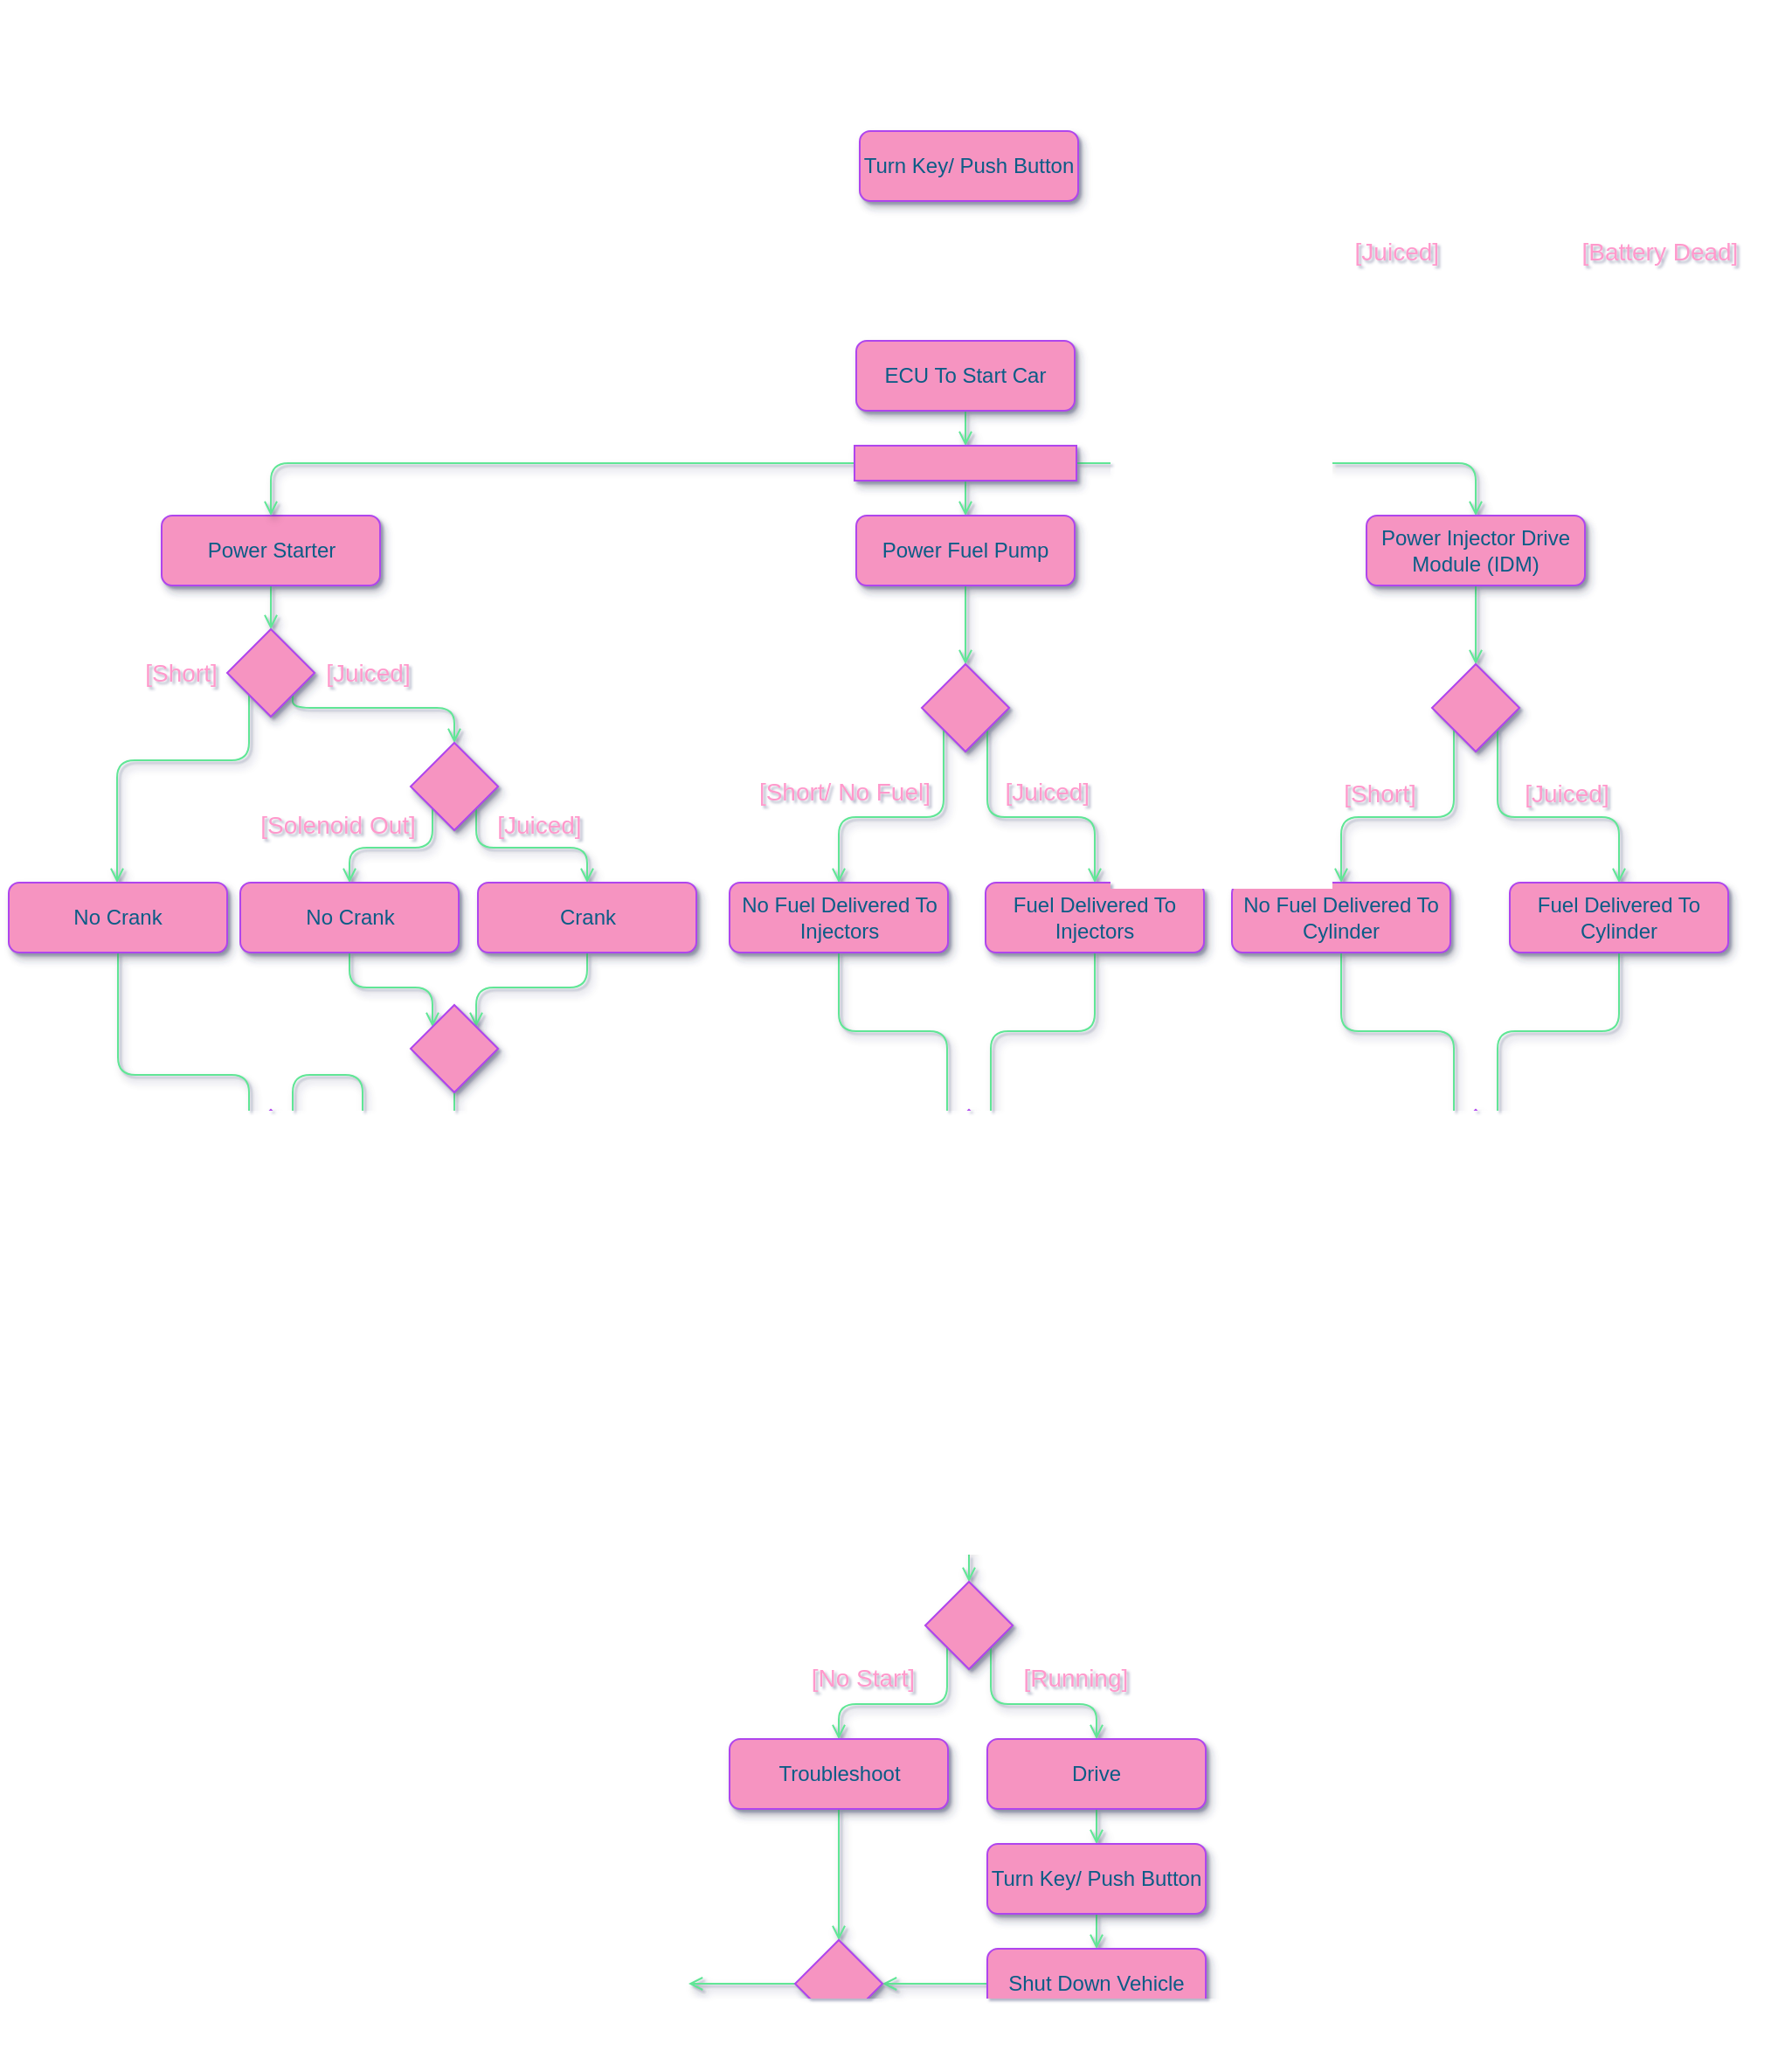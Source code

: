 <mxfile>
    <diagram id="Mc86kVZqUHED1tjQa2rH" name="Page-1">
        <mxGraphModel dx="1133" dy="757" grid="1" gridSize="10" guides="1" tooltips="1" connect="1" arrows="1" fold="1" page="1" pageScale="1" pageWidth="1200" pageHeight="1600" math="0" shadow="1">
            <root>
                <mxCell id="0"/>
                <mxCell id="1" parent="0"/>
                <mxCell id="87" style="edgeStyle=orthogonalEdgeStyle;rounded=0;orthogonalLoop=1;jettySize=auto;html=1;exitX=0.5;exitY=1;exitDx=0;exitDy=0;entryX=0.5;entryY=0;entryDx=0;entryDy=0;strokeColor=#60E696;fontColor=#095C86;endArrow=open;endFill=0;shadow=1;" parent="1" source="3" target="80" edge="1">
                    <mxGeometry relative="1" as="geometry"/>
                </mxCell>
                <mxCell id="3" value="" style="ellipse;whiteSpace=wrap;html=1;aspect=fixed;rounded=0;sketch=0;fontColor=#095C86;strokeColor=#AF45ED;fillColor=#F694C1;shadow=1;" parent="1" vertex="1">
                    <mxGeometry x="609.5" y="225" width="40" height="40" as="geometry"/>
                </mxCell>
                <mxCell id="6" value="" style="ellipse;whiteSpace=wrap;html=1;aspect=fixed;rounded=1;sketch=0;fontColor=#095C86;fillColor=none;strokeWidth=4;strokeColor=#AF45ED;shadow=1;" parent="1" vertex="1">
                    <mxGeometry x="430" y="1330" width="50" height="50" as="geometry"/>
                </mxCell>
                <mxCell id="7" value="" style="ellipse;whiteSpace=wrap;html=1;aspect=fixed;rounded=0;sketch=0;fontColor=#095C86;strokeColor=#AF45ED;fillColor=#F694C1;shadow=1;" parent="1" vertex="1">
                    <mxGeometry x="441" y="1341" width="28" height="28" as="geometry"/>
                </mxCell>
                <mxCell id="137" style="edgeStyle=orthogonalEdgeStyle;curved=0;rounded=1;sketch=0;orthogonalLoop=1;jettySize=auto;html=1;exitX=0;exitY=1;exitDx=0;exitDy=0;entryX=0.5;entryY=0;entryDx=0;entryDy=0;fontColor=#095C86;strokeColor=#60E696;fillColor=#F694C1;endArrow=open;endFill=0;shadow=1;" parent="1" source="10" target="88" edge="1">
                    <mxGeometry relative="1" as="geometry">
                        <Array as="points">
                            <mxPoint x="928" y="385"/>
                            <mxPoint x="628" y="385"/>
                        </Array>
                    </mxGeometry>
                </mxCell>
                <mxCell id="158" style="edgeStyle=orthogonalEdgeStyle;curved=0;rounded=1;sketch=0;orthogonalLoop=1;jettySize=auto;html=1;exitX=1;exitY=1;exitDx=0;exitDy=0;entryX=1;entryY=0;entryDx=0;entryDy=0;fontColor=#095C86;strokeColor=#60E696;fillColor=#F694C1;endArrow=open;endFill=0;shadow=1;" parent="1" source="10" target="157" edge="1">
                    <mxGeometry relative="1" as="geometry">
                        <Array as="points">
                            <mxPoint x="953" y="390"/>
                            <mxPoint x="1080" y="390"/>
                            <mxPoint x="1080" y="1005"/>
                            <mxPoint x="642" y="1005"/>
                        </Array>
                    </mxGeometry>
                </mxCell>
                <mxCell id="10" value="" style="rhombus;whiteSpace=wrap;html=1;rounded=0;sketch=0;fontColor=#095C86;strokeColor=#AF45ED;fillColor=#F694C1;shadow=1;" parent="1" vertex="1">
                    <mxGeometry x="915" y="335" width="50" height="50" as="geometry"/>
                </mxCell>
                <mxCell id="159" style="edgeStyle=orthogonalEdgeStyle;curved=0;rounded=1;sketch=0;orthogonalLoop=1;jettySize=auto;html=1;exitX=0.5;exitY=1;exitDx=0;exitDy=0;entryX=0;entryY=0;entryDx=0;entryDy=0;fontColor=#095C86;strokeColor=#60E696;fillColor=#F694C1;endArrow=open;endFill=0;shadow=1;" parent="1" source="78" target="157" edge="1">
                    <mxGeometry relative="1" as="geometry">
                        <Array as="points">
                            <mxPoint x="630" y="1005"/>
                            <mxPoint x="617" y="1005"/>
                        </Array>
                    </mxGeometry>
                </mxCell>
                <mxCell id="78" value="" style="rounded=0;whiteSpace=wrap;html=1;sketch=0;fontColor=#095C86;strokeColor=#AF45ED;fillColor=#F694C1;shadow=1;" parent="1" vertex="1">
                    <mxGeometry x="566" y="955" width="127" height="20" as="geometry"/>
                </mxCell>
                <mxCell id="136" style="edgeStyle=orthogonalEdgeStyle;curved=0;rounded=1;sketch=0;orthogonalLoop=1;jettySize=auto;html=1;exitX=1;exitY=0.5;exitDx=0;exitDy=0;entryX=0.5;entryY=0;entryDx=0;entryDy=0;fontColor=#095C86;strokeColor=#60E696;fillColor=#F694C1;endArrow=open;endFill=0;shadow=1;" parent="1" source="80" target="10" edge="1">
                    <mxGeometry relative="1" as="geometry"/>
                </mxCell>
                <mxCell id="80" value="Turn Key/ Push Button" style="rounded=1;whiteSpace=wrap;html=1;sketch=0;fontColor=#095C86;strokeColor=#AF45ED;fillColor=#F694C1;shadow=1;" parent="1" vertex="1">
                    <mxGeometry x="567" y="295" width="125" height="40" as="geometry"/>
                </mxCell>
                <mxCell id="107" style="edgeStyle=orthogonalEdgeStyle;curved=0;rounded=1;sketch=0;orthogonalLoop=1;jettySize=auto;html=1;exitX=0.5;exitY=1;exitDx=0;exitDy=0;entryX=0.5;entryY=0;entryDx=0;entryDy=0;fontColor=#095C86;strokeColor=#60E696;fillColor=#F694C1;endArrow=open;endFill=0;shadow=1;" parent="1" source="86" target="105" edge="1">
                    <mxGeometry relative="1" as="geometry"/>
                </mxCell>
                <mxCell id="86" value="Power Starter" style="rounded=1;whiteSpace=wrap;html=1;sketch=0;fontColor=#095C86;strokeColor=#AF45ED;fillColor=#F694C1;shadow=1;" parent="1" vertex="1">
                    <mxGeometry x="167.5" y="515" width="125" height="40" as="geometry"/>
                </mxCell>
                <mxCell id="91" style="edgeStyle=orthogonalEdgeStyle;curved=0;rounded=1;sketch=0;orthogonalLoop=1;jettySize=auto;html=1;exitX=0.5;exitY=1;exitDx=0;exitDy=0;entryX=0.5;entryY=0;entryDx=0;entryDy=0;fontColor=#095C86;strokeColor=#60E696;fillColor=#F694C1;endArrow=open;endFill=0;shadow=1;" parent="1" source="88" target="90" edge="1">
                    <mxGeometry relative="1" as="geometry"/>
                </mxCell>
                <mxCell id="88" value="ECU To Start Car" style="rounded=1;whiteSpace=wrap;html=1;sketch=0;fontColor=#095C86;strokeColor=#AF45ED;fillColor=#F694C1;shadow=1;" parent="1" vertex="1">
                    <mxGeometry x="565" y="415" width="125" height="40" as="geometry"/>
                </mxCell>
                <mxCell id="104" style="edgeStyle=orthogonalEdgeStyle;curved=0;rounded=1;sketch=0;orthogonalLoop=1;jettySize=auto;html=1;exitX=0;exitY=0.5;exitDx=0;exitDy=0;entryX=0.5;entryY=0;entryDx=0;entryDy=0;fontColor=#095C86;strokeColor=#60E696;fillColor=#F694C1;endArrow=open;endFill=0;shadow=1;" parent="1" source="90" target="86" edge="1">
                    <mxGeometry relative="1" as="geometry"/>
                </mxCell>
                <mxCell id="120" style="edgeStyle=orthogonalEdgeStyle;curved=0;rounded=1;sketch=0;orthogonalLoop=1;jettySize=auto;html=1;exitX=0.5;exitY=1;exitDx=0;exitDy=0;entryX=0.5;entryY=0;entryDx=0;entryDy=0;fontColor=#095C86;strokeColor=#60E696;fillColor=#F694C1;endArrow=open;endFill=0;shadow=1;" parent="1" source="90" target="102" edge="1">
                    <mxGeometry relative="1" as="geometry"/>
                </mxCell>
                <mxCell id="128" style="edgeStyle=orthogonalEdgeStyle;curved=0;rounded=1;sketch=0;orthogonalLoop=1;jettySize=auto;html=1;exitX=1;exitY=0.5;exitDx=0;exitDy=0;entryX=0.5;entryY=0;entryDx=0;entryDy=0;fontColor=#095C86;strokeColor=#60E696;fillColor=#F694C1;endArrow=open;endFill=0;shadow=1;" parent="1" source="90" target="103" edge="1">
                    <mxGeometry relative="1" as="geometry"/>
                </mxCell>
                <mxCell id="90" value="" style="rounded=0;whiteSpace=wrap;html=1;sketch=0;fontColor=#095C86;strokeColor=#AF45ED;fillColor=#F694C1;shadow=1;" parent="1" vertex="1">
                    <mxGeometry x="564" y="475" width="127" height="20" as="geometry"/>
                </mxCell>
                <mxCell id="97" value="&lt;font color=&quot;#ff99cc&quot; style=&quot;font-size: 14px&quot;&gt;[Juiced]&amp;nbsp; &amp;nbsp; &amp;nbsp; &amp;nbsp; &amp;nbsp; &amp;nbsp; &amp;nbsp; &amp;nbsp; &amp;nbsp; &amp;nbsp; &amp;nbsp;[Battery Dead]&lt;/font&gt;" style="text;html=1;strokeColor=none;fillColor=none;align=center;verticalAlign=middle;whiteSpace=wrap;rounded=0;sketch=0;fontColor=#095C86;shadow=1;" parent="1" vertex="1">
                    <mxGeometry x="830" y="354" width="260" height="20" as="geometry"/>
                </mxCell>
                <mxCell id="122" style="edgeStyle=orthogonalEdgeStyle;curved=0;rounded=1;sketch=0;orthogonalLoop=1;jettySize=auto;html=1;exitX=0.5;exitY=1;exitDx=0;exitDy=0;entryX=0.5;entryY=0;entryDx=0;entryDy=0;fontColor=#095C86;strokeColor=#60E696;fillColor=#F694C1;endArrow=open;endFill=0;shadow=1;" parent="1" source="102" target="121" edge="1">
                    <mxGeometry relative="1" as="geometry"/>
                </mxCell>
                <mxCell id="102" value="Power Fuel Pump" style="rounded=1;whiteSpace=wrap;html=1;sketch=0;fontColor=#095C86;strokeColor=#AF45ED;fillColor=#F694C1;shadow=1;" parent="1" vertex="1">
                    <mxGeometry x="565" y="515" width="125" height="40" as="geometry"/>
                </mxCell>
                <mxCell id="131" style="edgeStyle=orthogonalEdgeStyle;curved=0;rounded=1;sketch=0;orthogonalLoop=1;jettySize=auto;html=1;exitX=0.5;exitY=1;exitDx=0;exitDy=0;entryX=0.5;entryY=0;entryDx=0;entryDy=0;fontColor=#095C86;strokeColor=#60E696;fillColor=#F694C1;endArrow=open;endFill=0;shadow=1;" parent="1" source="103" target="129" edge="1">
                    <mxGeometry relative="1" as="geometry"/>
                </mxCell>
                <mxCell id="103" value="Power Injector Drive Module (IDM)" style="rounded=1;whiteSpace=wrap;html=1;sketch=0;fontColor=#095C86;strokeColor=#AF45ED;fillColor=#F694C1;shadow=1;" parent="1" vertex="1">
                    <mxGeometry x="857" y="515" width="125" height="40" as="geometry"/>
                </mxCell>
                <mxCell id="112" style="edgeStyle=orthogonalEdgeStyle;curved=0;rounded=1;sketch=0;orthogonalLoop=1;jettySize=auto;html=1;exitX=0;exitY=1;exitDx=0;exitDy=0;fontColor=#095C86;strokeColor=#60E696;fillColor=#F694C1;endArrow=open;endFill=0;shadow=1;" parent="1" source="105" target="110" edge="1">
                    <mxGeometry relative="1" as="geometry">
                        <Array as="points">
                            <mxPoint x="218" y="655"/>
                            <mxPoint x="142" y="655"/>
                        </Array>
                    </mxGeometry>
                </mxCell>
                <mxCell id="113" style="edgeStyle=orthogonalEdgeStyle;curved=0;rounded=1;sketch=0;orthogonalLoop=1;jettySize=auto;html=1;exitX=1;exitY=1;exitDx=0;exitDy=0;entryX=0.5;entryY=0;entryDx=0;entryDy=0;fontColor=#095C86;strokeColor=#60E696;fillColor=#F694C1;endArrow=open;endFill=0;shadow=1;" parent="1" source="105" target="106" edge="1">
                    <mxGeometry relative="1" as="geometry">
                        <Array as="points">
                            <mxPoint x="242" y="625"/>
                            <mxPoint x="335" y="625"/>
                        </Array>
                    </mxGeometry>
                </mxCell>
                <mxCell id="105" value="" style="rhombus;whiteSpace=wrap;html=1;rounded=0;sketch=0;fontColor=#095C86;strokeColor=#AF45ED;fillColor=#F694C1;shadow=1;" parent="1" vertex="1">
                    <mxGeometry x="205" y="580" width="50" height="50" as="geometry"/>
                </mxCell>
                <mxCell id="118" style="edgeStyle=orthogonalEdgeStyle;curved=0;rounded=1;sketch=0;orthogonalLoop=1;jettySize=auto;html=1;exitX=1;exitY=1;exitDx=0;exitDy=0;entryX=0.5;entryY=0;entryDx=0;entryDy=0;fontColor=#095C86;strokeColor=#60E696;fillColor=#F694C1;endArrow=open;endFill=0;shadow=1;" parent="1" source="106" target="117" edge="1">
                    <mxGeometry relative="1" as="geometry">
                        <Array as="points">
                            <mxPoint x="348" y="705"/>
                            <mxPoint x="411" y="705"/>
                        </Array>
                    </mxGeometry>
                </mxCell>
                <mxCell id="119" style="edgeStyle=orthogonalEdgeStyle;curved=0;rounded=1;sketch=0;orthogonalLoop=1;jettySize=auto;html=1;exitX=0;exitY=1;exitDx=0;exitDy=0;entryX=0.5;entryY=0;entryDx=0;entryDy=0;fontColor=#095C86;strokeColor=#60E696;fillColor=#F694C1;endArrow=open;endFill=0;shadow=1;" parent="1" source="106" target="115" edge="1">
                    <mxGeometry relative="1" as="geometry">
                        <Array as="points">
                            <mxPoint x="322" y="705"/>
                            <mxPoint x="275" y="705"/>
                        </Array>
                    </mxGeometry>
                </mxCell>
                <mxCell id="106" value="" style="rhombus;whiteSpace=wrap;html=1;rounded=0;sketch=0;fontColor=#095C86;strokeColor=#AF45ED;fillColor=#F694C1;shadow=1;" parent="1" vertex="1">
                    <mxGeometry x="310" y="645" width="50" height="50" as="geometry"/>
                </mxCell>
                <mxCell id="108" value="&lt;font color=&quot;#ff99cc&quot; style=&quot;font-size: 14px&quot;&gt;[Short]&amp;nbsp; &amp;nbsp; &amp;nbsp; &amp;nbsp; &amp;nbsp; &amp;nbsp; &amp;nbsp; &amp;nbsp; [Juiced]&lt;/font&gt;" style="text;html=1;strokeColor=none;fillColor=none;align=center;verticalAlign=middle;whiteSpace=wrap;rounded=0;sketch=0;fontColor=#095C86;shadow=1;" parent="1" vertex="1">
                    <mxGeometry x="129" y="595" width="210" height="20" as="geometry"/>
                </mxCell>
                <mxCell id="147" style="edgeStyle=orthogonalEdgeStyle;curved=0;rounded=1;sketch=0;orthogonalLoop=1;jettySize=auto;html=1;exitX=0.5;exitY=1;exitDx=0;exitDy=0;entryX=0;entryY=0;entryDx=0;entryDy=0;fontColor=#095C86;strokeColor=#60E696;fillColor=#F694C1;endArrow=open;endFill=0;shadow=1;" parent="1" source="110" target="143" edge="1">
                    <mxGeometry relative="1" as="geometry">
                        <Array as="points">
                            <mxPoint x="142" y="835"/>
                            <mxPoint x="218" y="835"/>
                        </Array>
                    </mxGeometry>
                </mxCell>
                <mxCell id="110" value="No Crank" style="rounded=1;whiteSpace=wrap;html=1;sketch=0;fontColor=#095C86;strokeColor=#AF45ED;fillColor=#F694C1;shadow=1;" parent="1" vertex="1">
                    <mxGeometry x="80" y="725" width="125" height="40" as="geometry"/>
                </mxCell>
                <mxCell id="114" value="&lt;font color=&quot;#ff99cc&quot; style=&quot;font-size: 14px&quot;&gt;[Solenoid Out]&amp;nbsp; &amp;nbsp; &amp;nbsp; &amp;nbsp; &amp;nbsp; &amp;nbsp; [Juiced]&lt;/font&gt;" style="text;html=1;strokeColor=none;fillColor=none;align=center;verticalAlign=middle;whiteSpace=wrap;rounded=0;sketch=0;fontColor=#095C86;shadow=1;" parent="1" vertex="1">
                    <mxGeometry x="210.5" y="682" width="210" height="20" as="geometry"/>
                </mxCell>
                <mxCell id="142" style="edgeStyle=orthogonalEdgeStyle;curved=0;rounded=1;sketch=0;orthogonalLoop=1;jettySize=auto;html=1;exitX=0.5;exitY=1;exitDx=0;exitDy=0;entryX=0;entryY=0;entryDx=0;entryDy=0;fontColor=#095C86;strokeColor=#60E696;fillColor=#F694C1;endArrow=open;endFill=0;shadow=1;" parent="1" source="115" target="140" edge="1">
                    <mxGeometry relative="1" as="geometry"/>
                </mxCell>
                <mxCell id="115" value="No Crank" style="rounded=1;whiteSpace=wrap;html=1;sketch=0;fontColor=#095C86;strokeColor=#AF45ED;fillColor=#F694C1;shadow=1;" parent="1" vertex="1">
                    <mxGeometry x="212.5" y="725" width="125" height="40" as="geometry"/>
                </mxCell>
                <mxCell id="141" style="edgeStyle=orthogonalEdgeStyle;curved=0;rounded=1;sketch=0;orthogonalLoop=1;jettySize=auto;html=1;exitX=0.5;exitY=1;exitDx=0;exitDy=0;entryX=1;entryY=0;entryDx=0;entryDy=0;fontColor=#095C86;strokeColor=#60E696;fillColor=#F694C1;endArrow=open;endFill=0;shadow=1;" parent="1" source="117" target="140" edge="1">
                    <mxGeometry relative="1" as="geometry"/>
                </mxCell>
                <mxCell id="117" value="Crank" style="rounded=1;whiteSpace=wrap;html=1;sketch=0;fontColor=#095C86;strokeColor=#AF45ED;fillColor=#F694C1;shadow=1;" parent="1" vertex="1">
                    <mxGeometry x="348.5" y="725" width="125" height="40" as="geometry"/>
                </mxCell>
                <mxCell id="126" style="edgeStyle=orthogonalEdgeStyle;curved=0;rounded=1;sketch=0;orthogonalLoop=1;jettySize=auto;html=1;exitX=0;exitY=1;exitDx=0;exitDy=0;fontColor=#095C86;strokeColor=#60E696;fillColor=#F694C1;endArrow=open;endFill=0;shadow=1;" parent="1" source="121" target="124" edge="1">
                    <mxGeometry relative="1" as="geometry"/>
                </mxCell>
                <mxCell id="127" style="edgeStyle=orthogonalEdgeStyle;curved=0;rounded=1;sketch=0;orthogonalLoop=1;jettySize=auto;html=1;exitX=1;exitY=1;exitDx=0;exitDy=0;entryX=0.5;entryY=0;entryDx=0;entryDy=0;fontColor=#095C86;strokeColor=#60E696;fillColor=#F694C1;endArrow=open;endFill=0;shadow=1;" parent="1" source="121" target="125" edge="1">
                    <mxGeometry relative="1" as="geometry"/>
                </mxCell>
                <mxCell id="121" value="" style="rhombus;whiteSpace=wrap;html=1;rounded=0;sketch=0;fontColor=#095C86;strokeColor=#AF45ED;fillColor=#F694C1;shadow=1;" parent="1" vertex="1">
                    <mxGeometry x="602.5" y="600" width="50" height="50" as="geometry"/>
                </mxCell>
                <mxCell id="123" value="&lt;font color=&quot;#ff99cc&quot; style=&quot;font-size: 14px&quot;&gt;[Short/ No Fuel]&amp;nbsp; &amp;nbsp; &amp;nbsp; &amp;nbsp; &amp;nbsp; &amp;nbsp;[Juiced]&lt;/font&gt;" style="text;html=1;strokeColor=none;fillColor=none;align=center;verticalAlign=middle;whiteSpace=wrap;rounded=0;sketch=0;fontColor=#095C86;shadow=1;" parent="1" vertex="1">
                    <mxGeometry x="489" y="663" width="230" height="20" as="geometry"/>
                </mxCell>
                <mxCell id="150" style="edgeStyle=orthogonalEdgeStyle;curved=0;rounded=1;sketch=0;orthogonalLoop=1;jettySize=auto;html=1;exitX=0.5;exitY=1;exitDx=0;exitDy=0;entryX=0;entryY=0;entryDx=0;entryDy=0;fontColor=#095C86;strokeColor=#60E696;fillColor=#F694C1;endArrow=open;endFill=0;shadow=1;" parent="1" source="124" target="148" edge="1">
                    <mxGeometry relative="1" as="geometry"/>
                </mxCell>
                <mxCell id="124" value="No Fuel Delivered To Injectors" style="rounded=1;whiteSpace=wrap;html=1;sketch=0;fontColor=#095C86;strokeColor=#AF45ED;fillColor=#F694C1;shadow=1;" parent="1" vertex="1">
                    <mxGeometry x="492.5" y="725" width="125" height="40" as="geometry"/>
                </mxCell>
                <mxCell id="151" style="edgeStyle=orthogonalEdgeStyle;curved=0;rounded=1;sketch=0;orthogonalLoop=1;jettySize=auto;html=1;exitX=0.5;exitY=1;exitDx=0;exitDy=0;entryX=1;entryY=0;entryDx=0;entryDy=0;fontColor=#095C86;strokeColor=#60E696;fillColor=#F694C1;endArrow=open;endFill=0;shadow=1;" parent="1" source="125" target="148" edge="1">
                    <mxGeometry relative="1" as="geometry"/>
                </mxCell>
                <mxCell id="125" value="Fuel Delivered To Injectors" style="rounded=1;whiteSpace=wrap;html=1;sketch=0;fontColor=#095C86;strokeColor=#AF45ED;fillColor=#F694C1;shadow=1;" parent="1" vertex="1">
                    <mxGeometry x="639" y="725" width="125" height="40" as="geometry"/>
                </mxCell>
                <mxCell id="138" style="edgeStyle=orthogonalEdgeStyle;curved=0;rounded=1;sketch=0;orthogonalLoop=1;jettySize=auto;html=1;exitX=0;exitY=1;exitDx=0;exitDy=0;fontColor=#095C86;strokeColor=#60E696;fillColor=#F694C1;endArrow=open;endFill=0;shadow=1;" parent="1" source="129" target="132" edge="1">
                    <mxGeometry relative="1" as="geometry"/>
                </mxCell>
                <mxCell id="139" style="edgeStyle=orthogonalEdgeStyle;curved=0;rounded=1;sketch=0;orthogonalLoop=1;jettySize=auto;html=1;exitX=1;exitY=1;exitDx=0;exitDy=0;fontColor=#095C86;strokeColor=#60E696;fillColor=#F694C1;endArrow=open;endFill=0;shadow=1;" parent="1" source="129" target="133" edge="1">
                    <mxGeometry relative="1" as="geometry"/>
                </mxCell>
                <mxCell id="129" value="" style="rhombus;whiteSpace=wrap;html=1;rounded=0;sketch=0;fontColor=#095C86;strokeColor=#AF45ED;fillColor=#F694C1;shadow=1;" parent="1" vertex="1">
                    <mxGeometry x="894.5" y="600" width="50" height="50" as="geometry"/>
                </mxCell>
                <mxCell id="130" value="&lt;font color=&quot;#ff99cc&quot; style=&quot;font-size: 14px&quot;&gt;[Short]&amp;nbsp; &amp;nbsp; &amp;nbsp; &amp;nbsp; &amp;nbsp; &amp;nbsp; &amp;nbsp; &amp;nbsp; [Juiced]&lt;/font&gt;" style="text;html=1;strokeColor=none;fillColor=none;align=center;verticalAlign=middle;whiteSpace=wrap;rounded=0;sketch=0;fontColor=#095C86;shadow=1;" parent="1" vertex="1">
                    <mxGeometry x="814.5" y="664" width="210" height="20" as="geometry"/>
                </mxCell>
                <mxCell id="152" style="edgeStyle=orthogonalEdgeStyle;curved=0;rounded=1;sketch=0;orthogonalLoop=1;jettySize=auto;html=1;exitX=0.5;exitY=1;exitDx=0;exitDy=0;entryX=0;entryY=0;entryDx=0;entryDy=0;fontColor=#095C86;strokeColor=#60E696;fillColor=#F694C1;endArrow=open;endFill=0;shadow=1;" parent="1" source="132" target="149" edge="1">
                    <mxGeometry relative="1" as="geometry"/>
                </mxCell>
                <mxCell id="132" value="No Fuel Delivered To Cylinder" style="rounded=1;whiteSpace=wrap;html=1;sketch=0;fontColor=#095C86;strokeColor=#AF45ED;fillColor=#F694C1;shadow=1;" parent="1" vertex="1">
                    <mxGeometry x="780" y="725" width="125" height="40" as="geometry"/>
                </mxCell>
                <mxCell id="153" style="edgeStyle=orthogonalEdgeStyle;curved=0;rounded=1;sketch=0;orthogonalLoop=1;jettySize=auto;html=1;exitX=0.5;exitY=1;exitDx=0;exitDy=0;entryX=1;entryY=0;entryDx=0;entryDy=0;fontColor=#095C86;strokeColor=#60E696;fillColor=#F694C1;endArrow=open;endFill=0;shadow=1;" parent="1" source="133" target="149" edge="1">
                    <mxGeometry relative="1" as="geometry"/>
                </mxCell>
                <mxCell id="133" value="Fuel Delivered To Cylinder" style="rounded=1;whiteSpace=wrap;html=1;sketch=0;fontColor=#095C86;strokeColor=#AF45ED;fillColor=#F694C1;shadow=1;" parent="1" vertex="1">
                    <mxGeometry x="939" y="725" width="125" height="40" as="geometry"/>
                </mxCell>
                <mxCell id="146" style="edgeStyle=orthogonalEdgeStyle;curved=0;rounded=1;sketch=0;orthogonalLoop=1;jettySize=auto;html=1;exitX=0.5;exitY=1;exitDx=0;exitDy=0;entryX=1;entryY=0;entryDx=0;entryDy=0;fontColor=#095C86;strokeColor=#60E696;fillColor=#F694C1;endArrow=open;endFill=0;shadow=1;" parent="1" source="140" target="143" edge="1">
                    <mxGeometry relative="1" as="geometry"/>
                </mxCell>
                <mxCell id="140" value="" style="rhombus;whiteSpace=wrap;html=1;rounded=0;sketch=0;fontColor=#095C86;strokeColor=#AF45ED;fillColor=#F694C1;shadow=1;" parent="1" vertex="1">
                    <mxGeometry x="310" y="795" width="50" height="50" as="geometry"/>
                </mxCell>
                <mxCell id="156" style="edgeStyle=orthogonalEdgeStyle;curved=0;rounded=1;sketch=0;orthogonalLoop=1;jettySize=auto;html=1;exitX=0.5;exitY=1;exitDx=0;exitDy=0;entryX=0;entryY=0.5;entryDx=0;entryDy=0;fontColor=#095C86;strokeColor=#60E696;fillColor=#F694C1;endArrow=open;endFill=0;shadow=1;" parent="1" source="143" target="78" edge="1">
                    <mxGeometry relative="1" as="geometry"/>
                </mxCell>
                <mxCell id="143" value="" style="rhombus;whiteSpace=wrap;html=1;rounded=0;sketch=0;fontColor=#095C86;strokeColor=#AF45ED;fillColor=#F694C1;shadow=1;" parent="1" vertex="1">
                    <mxGeometry x="205" y="855" width="50" height="50" as="geometry"/>
                </mxCell>
                <mxCell id="154" style="edgeStyle=orthogonalEdgeStyle;curved=0;rounded=1;sketch=0;orthogonalLoop=1;jettySize=auto;html=1;exitX=0.5;exitY=1;exitDx=0;exitDy=0;entryX=0.5;entryY=0;entryDx=0;entryDy=0;fontColor=#095C86;strokeColor=#60E696;fillColor=#F694C1;endArrow=open;endFill=0;shadow=1;" parent="1" source="148" target="78" edge="1">
                    <mxGeometry relative="1" as="geometry"/>
                </mxCell>
                <mxCell id="148" value="" style="rhombus;whiteSpace=wrap;html=1;rounded=0;sketch=0;fontColor=#095C86;strokeColor=#AF45ED;fillColor=#F694C1;shadow=1;" parent="1" vertex="1">
                    <mxGeometry x="604.5" y="855" width="50" height="50" as="geometry"/>
                </mxCell>
                <mxCell id="155" style="edgeStyle=orthogonalEdgeStyle;curved=0;rounded=1;sketch=0;orthogonalLoop=1;jettySize=auto;html=1;exitX=0.5;exitY=1;exitDx=0;exitDy=0;entryX=1;entryY=0.5;entryDx=0;entryDy=0;fontColor=#095C86;strokeColor=#60E696;fillColor=#F694C1;endArrow=open;endFill=0;shadow=1;" parent="1" source="149" target="78" edge="1">
                    <mxGeometry relative="1" as="geometry"/>
                </mxCell>
                <mxCell id="149" value="" style="rhombus;whiteSpace=wrap;html=1;rounded=0;sketch=0;fontColor=#095C86;strokeColor=#AF45ED;fillColor=#F694C1;shadow=1;" parent="1" vertex="1">
                    <mxGeometry x="894.5" y="855" width="50" height="50" as="geometry"/>
                </mxCell>
                <mxCell id="161" style="edgeStyle=orthogonalEdgeStyle;curved=0;rounded=1;sketch=0;orthogonalLoop=1;jettySize=auto;html=1;exitX=0.5;exitY=1;exitDx=0;exitDy=0;entryX=0.5;entryY=0;entryDx=0;entryDy=0;fontColor=#095C86;strokeColor=#60E696;fillColor=#F694C1;endArrow=open;endFill=0;shadow=1;" parent="1" source="157" target="160" edge="1">
                    <mxGeometry relative="1" as="geometry"/>
                </mxCell>
                <mxCell id="157" value="" style="rhombus;whiteSpace=wrap;html=1;rounded=0;sketch=0;fontColor=#095C86;strokeColor=#AF45ED;fillColor=#F694C1;shadow=1;" parent="1" vertex="1">
                    <mxGeometry x="604.5" y="1055" width="50" height="50" as="geometry"/>
                </mxCell>
                <mxCell id="165" style="edgeStyle=orthogonalEdgeStyle;curved=0;rounded=1;sketch=0;orthogonalLoop=1;jettySize=auto;html=1;exitX=1;exitY=1;exitDx=0;exitDy=0;entryX=0.5;entryY=0;entryDx=0;entryDy=0;fontColor=#095C86;strokeColor=#60E696;fillColor=#F694C1;endArrow=open;endFill=0;shadow=1;" parent="1" source="160" target="163" edge="1">
                    <mxGeometry relative="1" as="geometry"/>
                </mxCell>
                <mxCell id="166" style="edgeStyle=orthogonalEdgeStyle;curved=0;rounded=1;sketch=0;orthogonalLoop=1;jettySize=auto;html=1;exitX=0;exitY=1;exitDx=0;exitDy=0;entryX=0.5;entryY=0;entryDx=0;entryDy=0;fontColor=#095C86;strokeColor=#60E696;fillColor=#F694C1;endArrow=open;endFill=0;shadow=1;" parent="1" source="160" target="164" edge="1">
                    <mxGeometry relative="1" as="geometry"/>
                </mxCell>
                <mxCell id="160" value="" style="rhombus;whiteSpace=wrap;html=1;rounded=0;sketch=0;fontColor=#095C86;strokeColor=#AF45ED;fillColor=#F694C1;shadow=1;" parent="1" vertex="1">
                    <mxGeometry x="604.5" y="1125" width="50" height="50" as="geometry"/>
                </mxCell>
                <mxCell id="162" value="&lt;font color=&quot;#ff99cc&quot; style=&quot;font-size: 14px&quot;&gt;[No Start]&amp;nbsp; &amp;nbsp; &amp;nbsp; &amp;nbsp; &amp;nbsp; &amp;nbsp; &amp;nbsp; &amp;nbsp; [Running]&lt;/font&gt;" style="text;html=1;strokeColor=none;fillColor=none;align=center;verticalAlign=middle;whiteSpace=wrap;rounded=0;sketch=0;fontColor=#095C86;shadow=1;" parent="1" vertex="1">
                    <mxGeometry x="524.5" y="1170" width="210" height="20" as="geometry"/>
                </mxCell>
                <mxCell id="169" style="edgeStyle=orthogonalEdgeStyle;curved=0;rounded=1;sketch=0;orthogonalLoop=1;jettySize=auto;html=1;exitX=0.5;exitY=1;exitDx=0;exitDy=0;entryX=0.5;entryY=0;entryDx=0;entryDy=0;fontColor=#095C86;strokeColor=#60E696;fillColor=#F694C1;endArrow=open;endFill=0;shadow=1;" parent="1" source="163" target="167" edge="1">
                    <mxGeometry relative="1" as="geometry"/>
                </mxCell>
                <mxCell id="163" value="Drive" style="rounded=1;whiteSpace=wrap;html=1;sketch=0;fontColor=#095C86;strokeColor=#AF45ED;fillColor=#F694C1;shadow=1;" parent="1" vertex="1">
                    <mxGeometry x="640" y="1215" width="125" height="40" as="geometry"/>
                </mxCell>
                <mxCell id="176" style="edgeStyle=orthogonalEdgeStyle;curved=0;rounded=1;sketch=0;orthogonalLoop=1;jettySize=auto;html=1;exitX=0.5;exitY=1;exitDx=0;exitDy=0;fontColor=#095C86;strokeColor=#60E696;fillColor=#F694C1;endArrow=open;endFill=0;shadow=1;" parent="1" source="164" target="174" edge="1">
                    <mxGeometry relative="1" as="geometry"/>
                </mxCell>
                <mxCell id="164" value="Troubleshoot" style="rounded=1;whiteSpace=wrap;html=1;sketch=0;fontColor=#095C86;strokeColor=#AF45ED;fillColor=#F694C1;shadow=1;" parent="1" vertex="1">
                    <mxGeometry x="492.5" y="1215" width="125" height="40" as="geometry"/>
                </mxCell>
                <mxCell id="171" style="edgeStyle=orthogonalEdgeStyle;curved=0;rounded=1;sketch=0;orthogonalLoop=1;jettySize=auto;html=1;exitX=0.5;exitY=1;exitDx=0;exitDy=0;entryX=0.5;entryY=0;entryDx=0;entryDy=0;fontColor=#095C86;strokeColor=#60E696;fillColor=#F694C1;endArrow=open;endFill=0;shadow=1;" parent="1" source="167" target="168" edge="1">
                    <mxGeometry relative="1" as="geometry"/>
                </mxCell>
                <mxCell id="167" value="Turn Key/ Push Button" style="rounded=1;whiteSpace=wrap;html=1;sketch=0;fontColor=#095C86;strokeColor=#AF45ED;fillColor=#F694C1;shadow=1;" parent="1" vertex="1">
                    <mxGeometry x="640" y="1275" width="125" height="40" as="geometry"/>
                </mxCell>
                <mxCell id="175" style="edgeStyle=orthogonalEdgeStyle;curved=0;rounded=1;sketch=0;orthogonalLoop=1;jettySize=auto;html=1;exitX=0;exitY=0.5;exitDx=0;exitDy=0;entryX=1;entryY=0.5;entryDx=0;entryDy=0;fontColor=#095C86;strokeColor=#60E696;fillColor=#F694C1;endArrow=open;endFill=0;shadow=1;" parent="1" source="168" target="174" edge="1">
                    <mxGeometry relative="1" as="geometry"/>
                </mxCell>
                <mxCell id="168" value="Shut Down Vehicle" style="rounded=1;whiteSpace=wrap;html=1;sketch=0;fontColor=#095C86;strokeColor=#AF45ED;fillColor=#F694C1;shadow=1;" parent="1" vertex="1">
                    <mxGeometry x="640" y="1335" width="125" height="40" as="geometry"/>
                </mxCell>
                <mxCell id="177" style="edgeStyle=orthogonalEdgeStyle;curved=0;rounded=1;sketch=0;orthogonalLoop=1;jettySize=auto;html=1;exitX=0;exitY=0.5;exitDx=0;exitDy=0;entryX=1;entryY=0.5;entryDx=0;entryDy=0;fontColor=#095C86;strokeColor=#60E696;fillColor=#F694C1;endArrow=open;endFill=0;shadow=1;" parent="1" source="174" target="7" edge="1">
                    <mxGeometry relative="1" as="geometry"/>
                </mxCell>
                <mxCell id="174" value="" style="rhombus;whiteSpace=wrap;html=1;rounded=0;sketch=0;fontColor=#095C86;strokeColor=#AF45ED;fillColor=#F694C1;shadow=1;" parent="1" vertex="1">
                    <mxGeometry x="530" y="1330" width="50" height="50" as="geometry"/>
                </mxCell>
            </root>
        </mxGraphModel>
    </diagram>
</mxfile>